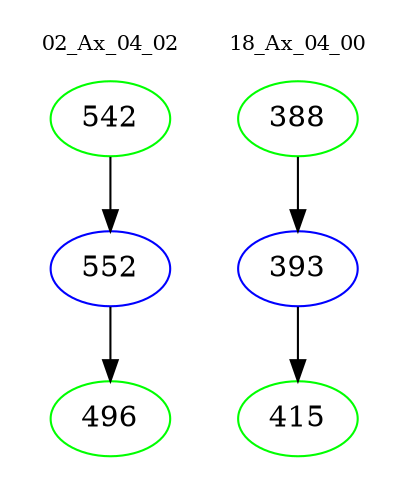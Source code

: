 digraph{
subgraph cluster_0 {
color = white
label = "02_Ax_04_02";
fontsize=10;
T0_542 [label="542", color="green"]
T0_542 -> T0_552 [color="black"]
T0_552 [label="552", color="blue"]
T0_552 -> T0_496 [color="black"]
T0_496 [label="496", color="green"]
}
subgraph cluster_1 {
color = white
label = "18_Ax_04_00";
fontsize=10;
T1_388 [label="388", color="green"]
T1_388 -> T1_393 [color="black"]
T1_393 [label="393", color="blue"]
T1_393 -> T1_415 [color="black"]
T1_415 [label="415", color="green"]
}
}
